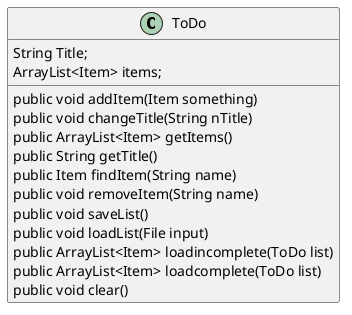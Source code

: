 @startuml
'https://plantuml.com/sequence-diagram


class ToDo{
String Title;
ArrayList<Item> items;
public void addItem(Item something)
public void changeTitle(String nTitle)
public ArrayList<Item> getItems()
public String getTitle()
public Item findItem(String name)
public void removeItem(String name)
public void saveList()
public void loadList(File input)
public ArrayList<Item> loadincomplete(ToDo list)
public ArrayList<Item> loadcomplete(ToDo list)
public void clear()
}
@enduml